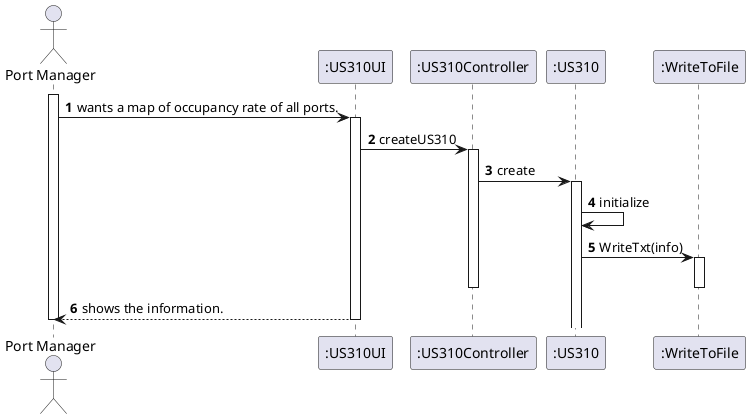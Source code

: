@startuml
'https://plantuml.com/sequence-diagram

autonumber

actor "Port Manager" as TM

participant ":US310UI" as SAUI
participant ":US310Controller" as SAC
participant ":US310" as US
participant ":WriteToFile" as WT



activate TM

TM -> SAUI:  wants a map of occupancy rate of all ports.

activate SAUI
SAUI -> SAC: createUS310
activate SAC

SAC -> US: create
activate US


US -> US:initialize
US -> WT: WriteTxt(info)
activate WT
deactivate WT


deactivate SAC
SAUI --> TM: shows the information.

deactivate SAUI
deactivate TM
@enduml